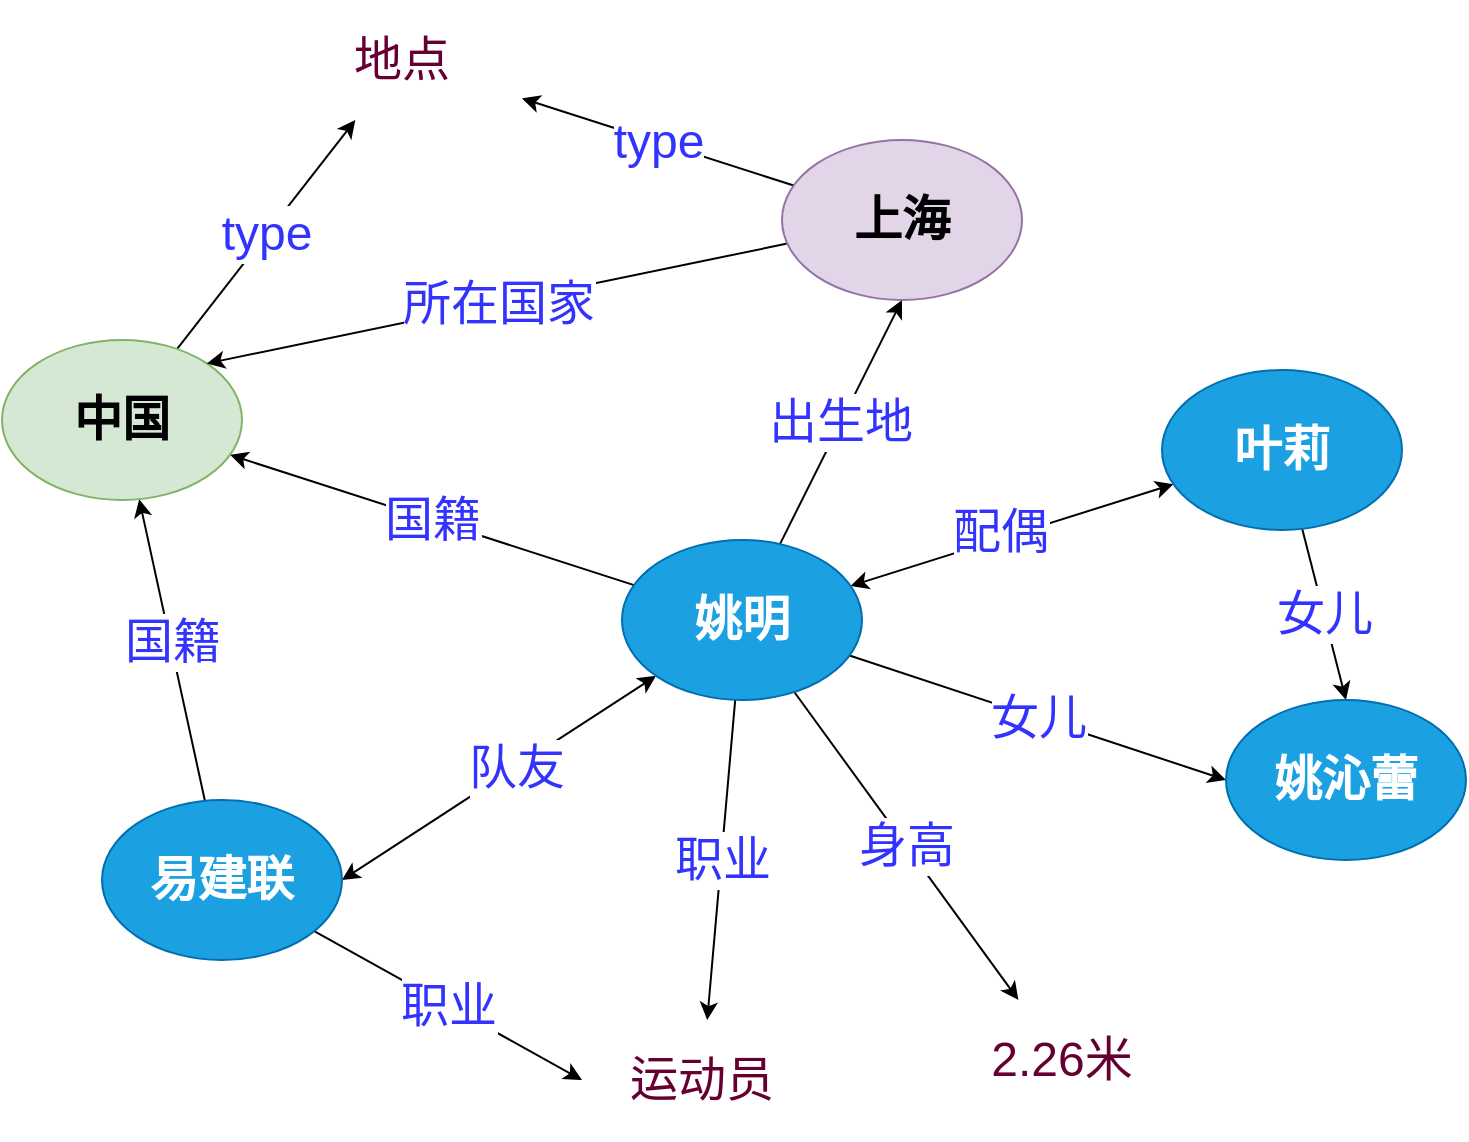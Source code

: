 <mxfile version="20.3.0" type="device"><diagram id="X-3Jp7uqVdADePyw64nv" name="第 1 页"><mxGraphModel dx="955" dy="1197" grid="0" gridSize="10" guides="1" tooltips="1" connect="1" arrows="1" fold="1" page="0" pageScale="1" pageWidth="827" pageHeight="1169" math="0" shadow="0"><root><mxCell id="0"/><mxCell id="1" parent="0"/><mxCell id="cH6IaEDZcjLS0ki6FMhP-6" style="rounded=0;orthogonalLoop=1;jettySize=auto;html=1;fontSize=24;fontColor=#FFFFFF;startArrow=classic;startFill=1;" edge="1" parent="1" source="cH6IaEDZcjLS0ki6FMhP-1" target="cH6IaEDZcjLS0ki6FMhP-3"><mxGeometry relative="1" as="geometry"/></mxCell><mxCell id="cH6IaEDZcjLS0ki6FMhP-7" value="&lt;font color=&quot;#3333ff&quot;&gt;配偶&lt;/font&gt;" style="edgeLabel;html=1;align=center;verticalAlign=middle;resizable=0;points=[];fontSize=24;fontColor=#FFFFFF;" vertex="1" connectable="0" parent="cH6IaEDZcjLS0ki6FMhP-6"><mxGeometry x="-0.067" y="4" relative="1" as="geometry"><mxPoint as="offset"/></mxGeometry></mxCell><mxCell id="cH6IaEDZcjLS0ki6FMhP-8" style="rounded=0;orthogonalLoop=1;jettySize=auto;html=1;entryX=1;entryY=0.5;entryDx=0;entryDy=0;fontSize=24;fontColor=#3333FF;startArrow=classic;startFill=1;" edge="1" parent="1" source="cH6IaEDZcjLS0ki6FMhP-1" target="cH6IaEDZcjLS0ki6FMhP-2"><mxGeometry relative="1" as="geometry"/></mxCell><mxCell id="cH6IaEDZcjLS0ki6FMhP-9" value="队友" style="edgeLabel;html=1;align=center;verticalAlign=middle;resizable=0;points=[];fontSize=24;fontColor=#3333FF;" vertex="1" connectable="0" parent="cH6IaEDZcjLS0ki6FMhP-8"><mxGeometry x="-0.111" relative="1" as="geometry"><mxPoint as="offset"/></mxGeometry></mxCell><mxCell id="cH6IaEDZcjLS0ki6FMhP-10" value="国籍" style="edgeStyle=none;rounded=0;orthogonalLoop=1;jettySize=auto;html=1;fontSize=24;fontColor=#3333FF;startArrow=none;startFill=0;" edge="1" parent="1" source="cH6IaEDZcjLS0ki6FMhP-1" target="cH6IaEDZcjLS0ki6FMhP-4"><mxGeometry relative="1" as="geometry"/></mxCell><mxCell id="cH6IaEDZcjLS0ki6FMhP-14" value="出生地" style="edgeStyle=none;rounded=0;orthogonalLoop=1;jettySize=auto;html=1;entryX=0.5;entryY=1;entryDx=0;entryDy=0;fontSize=24;fontColor=#3333FF;startArrow=none;startFill=0;" edge="1" parent="1" source="cH6IaEDZcjLS0ki6FMhP-1" target="cH6IaEDZcjLS0ki6FMhP-5"><mxGeometry relative="1" as="geometry"/></mxCell><mxCell id="cH6IaEDZcjLS0ki6FMhP-17" value="职业" style="edgeStyle=none;rounded=0;orthogonalLoop=1;jettySize=auto;html=1;fontSize=24;fontColor=#3333FF;startArrow=none;startFill=0;" edge="1" parent="1" source="cH6IaEDZcjLS0ki6FMhP-1" target="cH6IaEDZcjLS0ki6FMhP-16"><mxGeometry relative="1" as="geometry"/></mxCell><mxCell id="cH6IaEDZcjLS0ki6FMhP-20" value="身高" style="edgeStyle=none;rounded=0;orthogonalLoop=1;jettySize=auto;html=1;fontSize=24;fontColor=#3333FF;startArrow=none;startFill=0;" edge="1" parent="1" source="cH6IaEDZcjLS0ki6FMhP-1" target="cH6IaEDZcjLS0ki6FMhP-19"><mxGeometry relative="1" as="geometry"/></mxCell><mxCell id="cH6IaEDZcjLS0ki6FMhP-25" value="女儿" style="edgeStyle=none;rounded=0;orthogonalLoop=1;jettySize=auto;html=1;entryX=0;entryY=0.5;entryDx=0;entryDy=0;fontSize=24;fontColor=#3333FF;startArrow=none;startFill=0;" edge="1" parent="1" source="cH6IaEDZcjLS0ki6FMhP-1" target="cH6IaEDZcjLS0ki6FMhP-24"><mxGeometry relative="1" as="geometry"/></mxCell><mxCell id="cH6IaEDZcjLS0ki6FMhP-1" value="姚明" style="ellipse;whiteSpace=wrap;html=1;fontSize=24;fontStyle=1;fillColor=#1ba1e2;fontColor=#ffffff;strokeColor=#006EAF;" vertex="1" parent="1"><mxGeometry x="410" y="230" width="120" height="80" as="geometry"/></mxCell><mxCell id="cH6IaEDZcjLS0ki6FMhP-11" style="edgeStyle=none;rounded=0;orthogonalLoop=1;jettySize=auto;html=1;fontSize=24;fontColor=#3333FF;startArrow=none;startFill=0;" edge="1" parent="1" source="cH6IaEDZcjLS0ki6FMhP-2" target="cH6IaEDZcjLS0ki6FMhP-4"><mxGeometry relative="1" as="geometry"/></mxCell><mxCell id="cH6IaEDZcjLS0ki6FMhP-12" value="国籍" style="edgeLabel;html=1;align=center;verticalAlign=middle;resizable=0;points=[];fontSize=24;fontColor=#3333FF;" vertex="1" connectable="0" parent="cH6IaEDZcjLS0ki6FMhP-11"><mxGeometry x="0.051" y="-1" relative="1" as="geometry"><mxPoint as="offset"/></mxGeometry></mxCell><mxCell id="cH6IaEDZcjLS0ki6FMhP-18" value="职业" style="edgeStyle=none;rounded=0;orthogonalLoop=1;jettySize=auto;html=1;entryX=0;entryY=0.5;entryDx=0;entryDy=0;fontSize=24;fontColor=#3333FF;startArrow=none;startFill=0;" edge="1" parent="1" source="cH6IaEDZcjLS0ki6FMhP-2" target="cH6IaEDZcjLS0ki6FMhP-16"><mxGeometry relative="1" as="geometry"/></mxCell><mxCell id="cH6IaEDZcjLS0ki6FMhP-2" value="易建联" style="ellipse;whiteSpace=wrap;html=1;fontSize=24;fontStyle=1;fillColor=#1ba1e2;fontColor=#ffffff;strokeColor=#006EAF;" vertex="1" parent="1"><mxGeometry x="150" y="360" width="120" height="80" as="geometry"/></mxCell><mxCell id="cH6IaEDZcjLS0ki6FMhP-26" value="女儿" style="edgeStyle=none;rounded=0;orthogonalLoop=1;jettySize=auto;html=1;entryX=0.5;entryY=0;entryDx=0;entryDy=0;fontSize=24;fontColor=#3333FF;startArrow=none;startFill=0;" edge="1" parent="1" source="cH6IaEDZcjLS0ki6FMhP-3" target="cH6IaEDZcjLS0ki6FMhP-24"><mxGeometry relative="1" as="geometry"/></mxCell><mxCell id="cH6IaEDZcjLS0ki6FMhP-3" value="&lt;div style=&quot;text-align: left;&quot;&gt;&lt;font color=&quot;#ffffff&quot; size=&quot;1&quot; face=&quot;-apple-system, system-ui, Segoe UI, Helvetica, Arial, sans-serif, Apple Color Emoji, Segoe UI Emoji&quot;&gt;&lt;span style=&quot;caret-color: rgb(51, 51, 51); font-size: 24px;&quot;&gt;叶莉&lt;/span&gt;&lt;/font&gt;&lt;/div&gt;" style="ellipse;whiteSpace=wrap;html=1;fontSize=24;fontStyle=1;fillColor=#1ba1e2;fontColor=default;strokeColor=#006EAF;" vertex="1" parent="1"><mxGeometry x="680" y="145" width="120" height="80" as="geometry"/></mxCell><mxCell id="cH6IaEDZcjLS0ki6FMhP-22" value="type" style="edgeStyle=none;rounded=0;orthogonalLoop=1;jettySize=auto;html=1;fontSize=24;fontColor=#3333FF;startArrow=none;startFill=0;" edge="1" parent="1" source="cH6IaEDZcjLS0ki6FMhP-4" target="cH6IaEDZcjLS0ki6FMhP-21"><mxGeometry relative="1" as="geometry"/></mxCell><mxCell id="cH6IaEDZcjLS0ki6FMhP-4" value="中国" style="ellipse;whiteSpace=wrap;html=1;fontSize=24;fontStyle=1;fillColor=#d5e8d4;strokeColor=#82b366;" vertex="1" parent="1"><mxGeometry x="100" y="130" width="120" height="80" as="geometry"/></mxCell><mxCell id="cH6IaEDZcjLS0ki6FMhP-13" value="所在国家" style="edgeStyle=none;rounded=0;orthogonalLoop=1;jettySize=auto;html=1;entryX=1;entryY=0;entryDx=0;entryDy=0;fontSize=24;fontColor=#3333FF;startArrow=none;startFill=0;" edge="1" parent="1" source="cH6IaEDZcjLS0ki6FMhP-5" target="cH6IaEDZcjLS0ki6FMhP-4"><mxGeometry relative="1" as="geometry"/></mxCell><mxCell id="cH6IaEDZcjLS0ki6FMhP-23" value="type" style="edgeStyle=none;rounded=0;orthogonalLoop=1;jettySize=auto;html=1;fontSize=24;fontColor=#3333FF;startArrow=none;startFill=0;" edge="1" parent="1" source="cH6IaEDZcjLS0ki6FMhP-5" target="cH6IaEDZcjLS0ki6FMhP-21"><mxGeometry relative="1" as="geometry"/></mxCell><mxCell id="cH6IaEDZcjLS0ki6FMhP-5" value="上海" style="ellipse;whiteSpace=wrap;html=1;fontSize=24;fontStyle=1;fillColor=#e1d5e7;strokeColor=#9673a6;" vertex="1" parent="1"><mxGeometry x="490" y="30" width="120" height="80" as="geometry"/></mxCell><mxCell id="cH6IaEDZcjLS0ki6FMhP-16" value="运动员" style="rounded=1;whiteSpace=wrap;html=1;labelBackgroundColor=none;fontSize=24;fontColor=#660033;strokeColor=none;" vertex="1" parent="1"><mxGeometry x="390" y="470" width="120" height="60" as="geometry"/></mxCell><mxCell id="cH6IaEDZcjLS0ki6FMhP-19" value="2.26米" style="rounded=1;whiteSpace=wrap;html=1;labelBackgroundColor=none;fontSize=24;fontColor=#660033;strokeColor=none;" vertex="1" parent="1"><mxGeometry x="570" y="460" width="120" height="60" as="geometry"/></mxCell><mxCell id="cH6IaEDZcjLS0ki6FMhP-21" value="地点" style="rounded=1;whiteSpace=wrap;html=1;labelBackgroundColor=none;fontSize=24;fontColor=#660033;strokeColor=none;" vertex="1" parent="1"><mxGeometry x="240" y="-40" width="120" height="60" as="geometry"/></mxCell><mxCell id="cH6IaEDZcjLS0ki6FMhP-24" value="&lt;div style=&quot;text-align: left;&quot;&gt;&lt;font face=&quot;-apple-system, system-ui, Segoe UI, Helvetica, Arial, sans-serif, Apple Color Emoji, Segoe UI Emoji&quot; color=&quot;#ffffff&quot;&gt;&lt;span style=&quot;caret-color: rgb(51, 51, 51);&quot;&gt;姚沁蕾&lt;/span&gt;&lt;/font&gt;&lt;br&gt;&lt;/div&gt;" style="ellipse;whiteSpace=wrap;html=1;fontSize=24;fontStyle=1;fillColor=#1ba1e2;fontColor=default;strokeColor=#006EAF;" vertex="1" parent="1"><mxGeometry x="712" y="310" width="120" height="80" as="geometry"/></mxCell></root></mxGraphModel></diagram></mxfile>